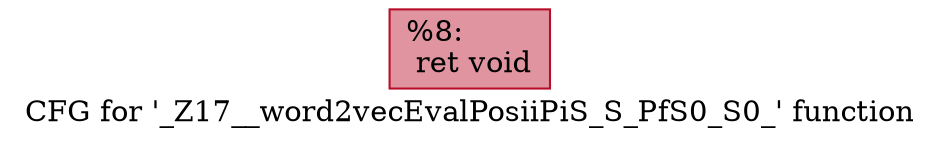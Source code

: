 digraph "CFG for '_Z17__word2vecEvalPosiiPiS_S_PfS0_S0_' function" {
	label="CFG for '_Z17__word2vecEvalPosiiPiS_S_PfS0_S0_' function";

	Node0x5c56a90 [shape=record,color="#b70d28ff", style=filled, fillcolor="#b70d2870",label="{%8:\l  ret void\l}"];
}
